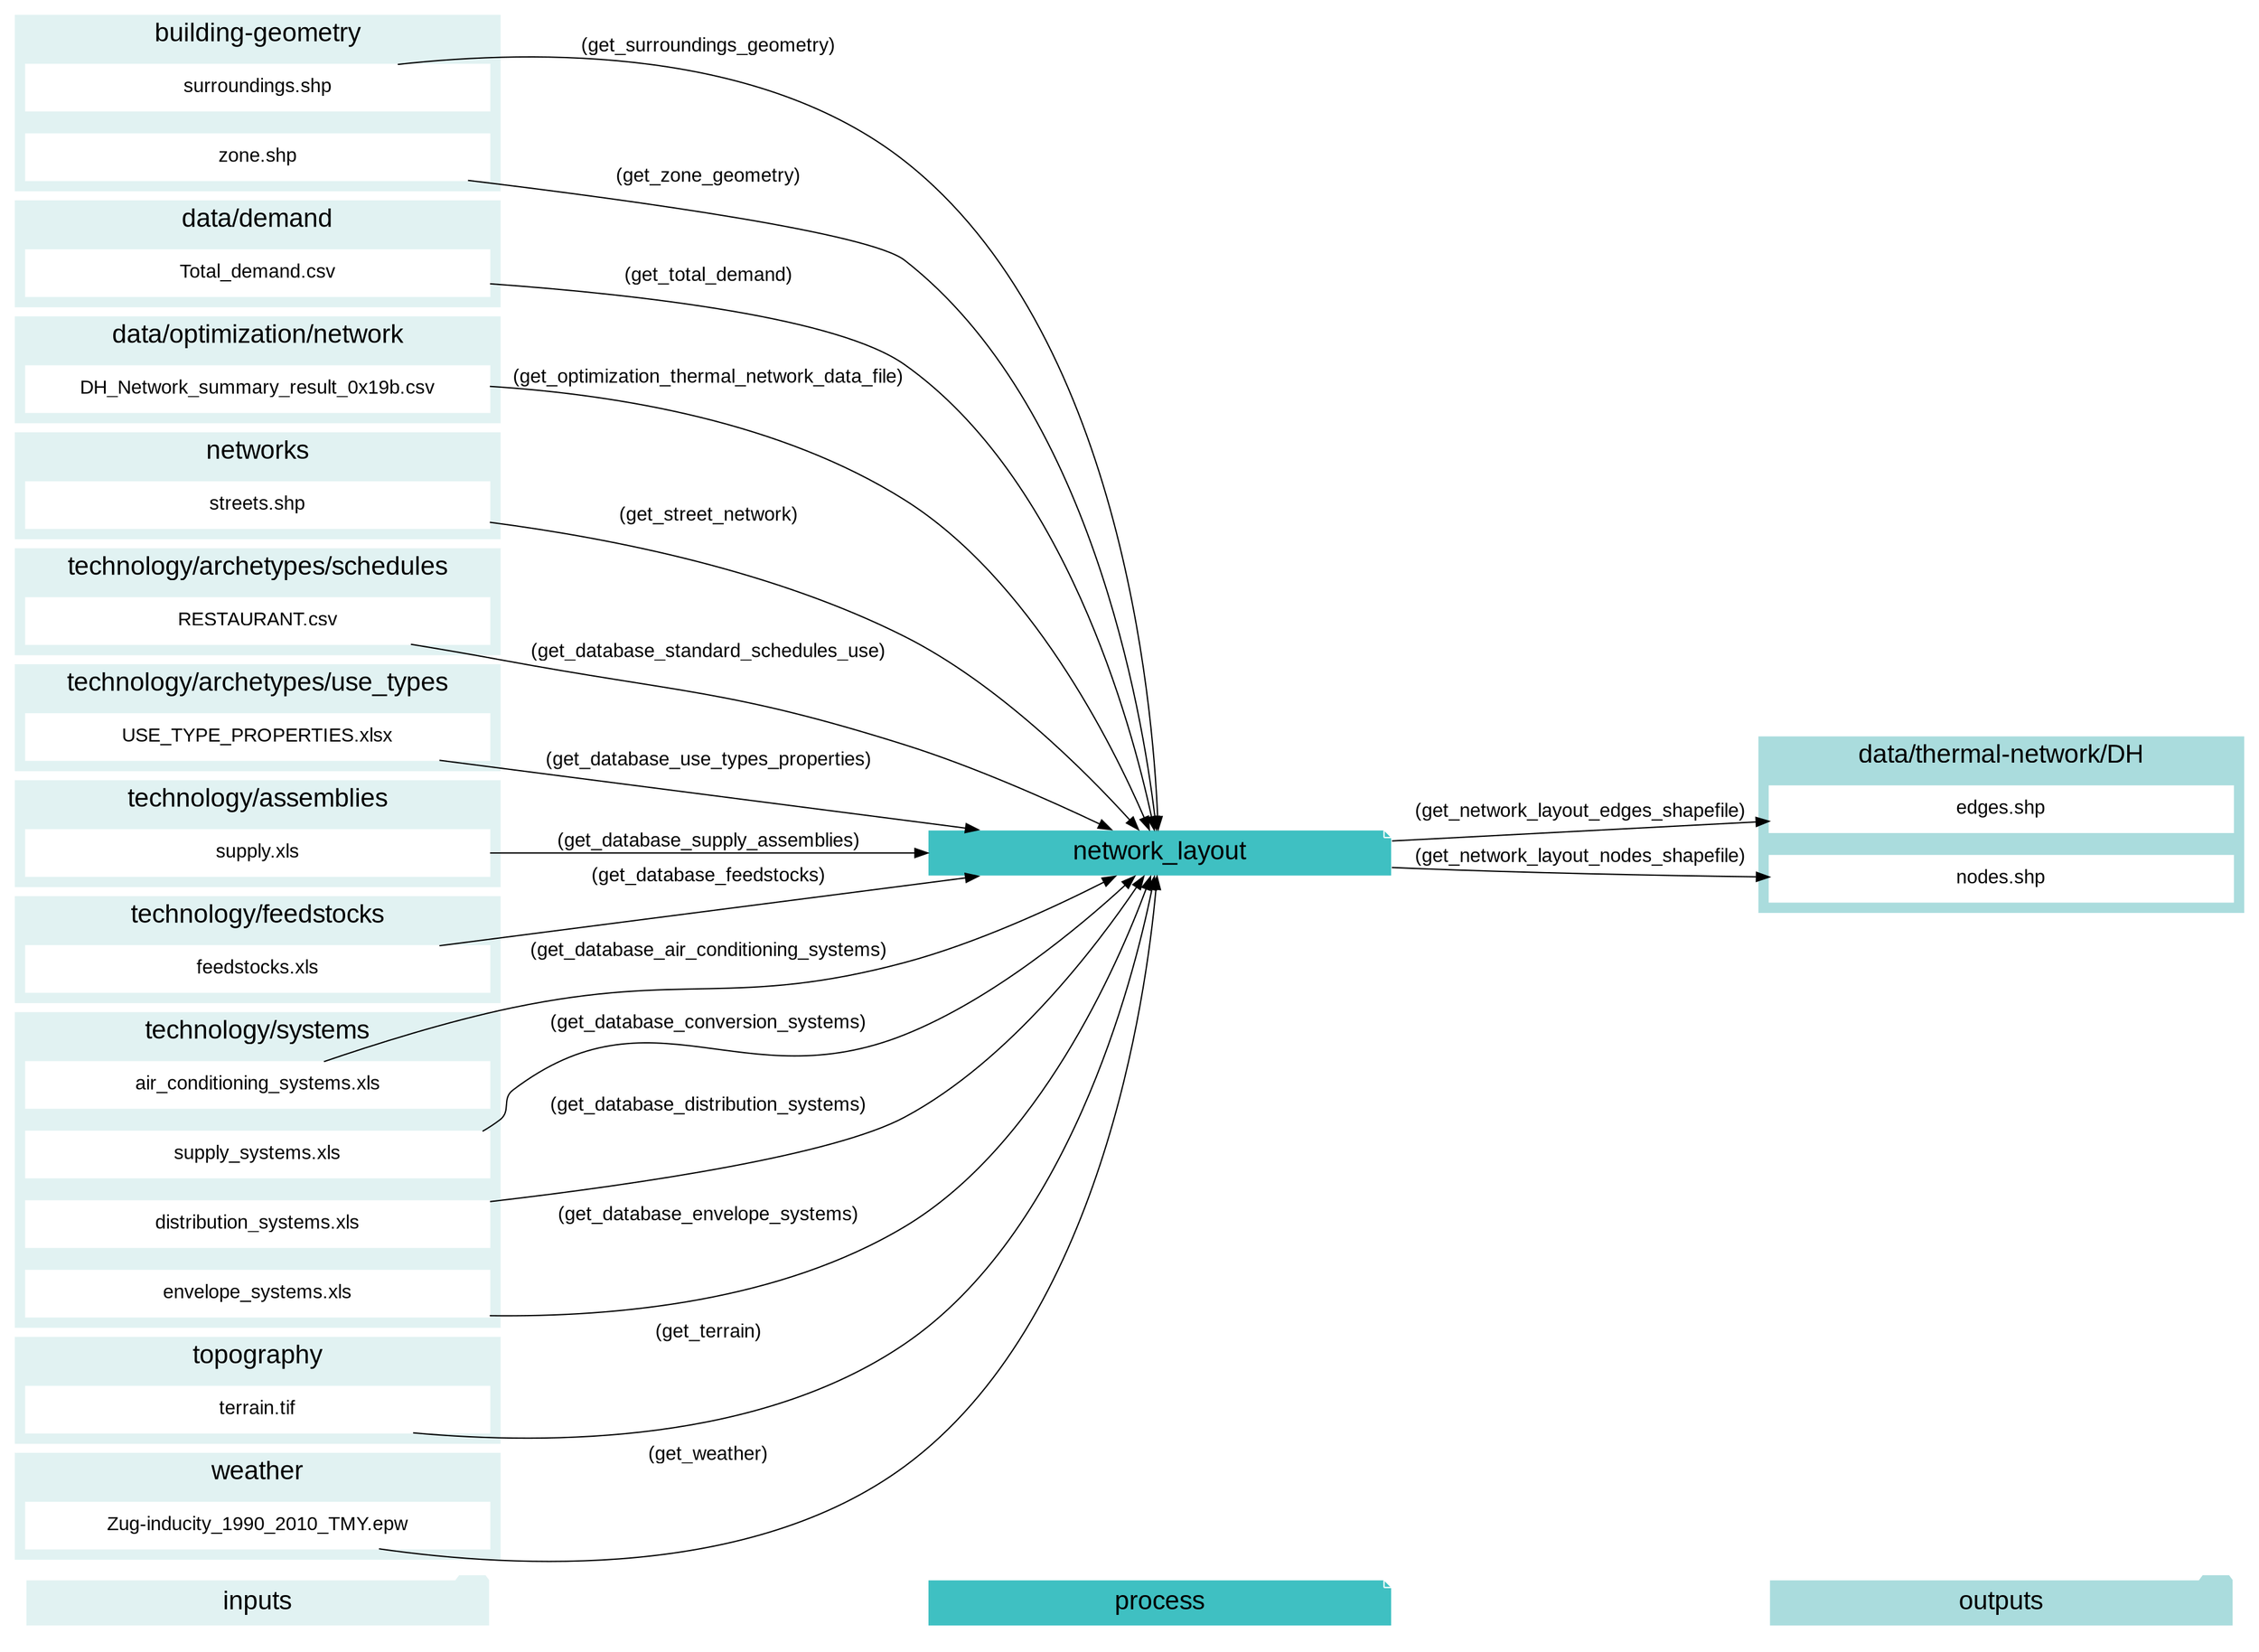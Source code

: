 digraph trace_inputlocator {
    rankdir="LR";
    graph [overlap=false, fontname=arial];
    node [shape=box, style=filled, color=white, fontsize=15, fontname=arial, fixedsize=true, width=5];
    edge [fontname=arial, fontsize = 15]
    newrank=true
    subgraph cluster_legend {
    fontsize=25
    style=invis
    "process"[style=filled, fillcolor="#3FC0C2", shape=note, fontsize=20, fontname="arial"]
    "inputs" [style=filled, shape=folder, color=white, fillcolor="#E1F2F2", fontsize=20]
    "outputs"[style=filled, shape=folder, color=white, fillcolor="#aadcdd", fontsize=20]
    "inputs"->"process"[style=invis]
    "process"->"outputs"[style=invis]
    }
    "network_layout"[style=filled, color=white, fillcolor="#3FC0C2", shape=note, fontsize=20, fontname=arial];
    subgraph cluster_0_in {
        style = filled;
        color = "#E1F2F2";
        fontsize = 20;
        rank=same;
        label="building-geometry";
        "surroundings.shp"
        "zone.shp"
    }
    subgraph cluster_1_in {
        style = filled;
        color = "#E1F2F2";
        fontsize = 20;
        rank=same;
        label="data/demand";
        "Total_demand.csv"
    }
    subgraph cluster_2_in {
        style = filled;
        color = "#E1F2F2";
        fontsize = 20;
        rank=same;
        label="data/optimization/network";
        "DH_Network_summary_result_0x19b.csv"
    }
    subgraph cluster_3_out {
        style = filled;
        color = "#aadcdd";
        fontsize = 20;
        rank=same;
        label="data/thermal-network/DH";
        "edges.shp"
        "nodes.shp"
    }
    subgraph cluster_4_in {
        style = filled;
        color = "#E1F2F2";
        fontsize = 20;
        rank=same;
        label="networks";
        "streets.shp"
    }
    subgraph cluster_5_in {
        style = filled;
        color = "#E1F2F2";
        fontsize = 20;
        rank=same;
        label="technology/archetypes/schedules";
        "RESTAURANT.csv"
    }
    subgraph cluster_6_in {
        style = filled;
        color = "#E1F2F2";
        fontsize = 20;
        rank=same;
        label="technology/archetypes/use_types";
        "USE_TYPE_PROPERTIES.xlsx"
    }
    subgraph cluster_7_in {
        style = filled;
        color = "#E1F2F2";
        fontsize = 20;
        rank=same;
        label="technology/assemblies";
        "supply.xls"
    }
    subgraph cluster_8_in {
        style = filled;
        color = "#E1F2F2";
        fontsize = 20;
        rank=same;
        label="technology/feedstocks";
        "feedstocks.xls"
    }
    subgraph cluster_9_in {
        style = filled;
        color = "#E1F2F2";
        fontsize = 20;
        rank=same;
        label="technology/systems";
        "air_conditioning_systems.xls"
        "supply_systems.xls"
        "distribution_systems.xls"
        "envelope_systems.xls"
    }
    subgraph cluster_10_in {
        style = filled;
        color = "#E1F2F2";
        fontsize = 20;
        rank=same;
        label="topography";
        "terrain.tif"
    }
    subgraph cluster_11_in {
        style = filled;
        color = "#E1F2F2";
        fontsize = 20;
        rank=same;
        label="weather";
        "Zug-inducity_1990_2010_TMY.epw"
    }
    "air_conditioning_systems.xls" -> "network_layout"[label="(get_database_air_conditioning_systems)"]
    "supply_systems.xls" -> "network_layout"[label="(get_database_conversion_systems)"]
    "distribution_systems.xls" -> "network_layout"[label="(get_database_distribution_systems)"]
    "envelope_systems.xls" -> "network_layout"[label="(get_database_envelope_systems)"]
    "feedstocks.xls" -> "network_layout"[label="(get_database_feedstocks)"]
    "RESTAURANT.csv" -> "network_layout"[label="(get_database_standard_schedules_use)"]
    "supply.xls" -> "network_layout"[label="(get_database_supply_assemblies)"]
    "USE_TYPE_PROPERTIES.xlsx" -> "network_layout"[label="(get_database_use_types_properties)"]
    "DH_Network_summary_result_0x19b.csv" -> "network_layout"[label="(get_optimization_thermal_network_data_file)"]
    "streets.shp" -> "network_layout"[label="(get_street_network)"]
    "surroundings.shp" -> "network_layout"[label="(get_surroundings_geometry)"]
    "terrain.tif" -> "network_layout"[label="(get_terrain)"]
    "Total_demand.csv" -> "network_layout"[label="(get_total_demand)"]
    "Zug-inducity_1990_2010_TMY.epw" -> "network_layout"[label="(get_weather)"]
    "zone.shp" -> "network_layout"[label="(get_zone_geometry)"]
    "network_layout" -> "edges.shp"[label="(get_network_layout_edges_shapefile)"]
    "network_layout" -> "nodes.shp"[label="(get_network_layout_nodes_shapefile)"]
    }